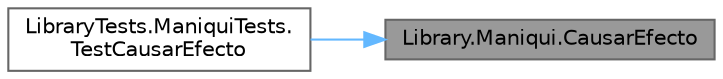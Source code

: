 digraph "Library.Maniqui.CausarEfecto"
{
 // INTERACTIVE_SVG=YES
 // LATEX_PDF_SIZE
  bgcolor="transparent";
  edge [fontname=Helvetica,fontsize=10,labelfontname=Helvetica,labelfontsize=10];
  node [fontname=Helvetica,fontsize=10,shape=box,height=0.2,width=0.4];
  rankdir="RL";
  Node1 [id="Node000001",label="Library.Maniqui.CausarEfecto",height=0.2,width=0.4,color="gray40", fillcolor="grey60", style="filled", fontcolor="black",tooltip="Causa el efecto \"Paralizar\" en el Pokémon ingresado."];
  Node1 -> Node2 [id="edge1_Node000001_Node000002",dir="back",color="steelblue1",style="solid",tooltip=" "];
  Node2 [id="Node000002",label="LibraryTests.ManiquiTests.\lTestCausarEfecto",height=0.2,width=0.4,color="grey40", fillcolor="white", style="filled",URL="$classLibraryTests_1_1ManiquiTests.html#a1e077a82d66fc74eb884f96b23934b3a",tooltip="Este test comprueba que este ataque ocasione el efecto \"Paralizar\" correctamente."];
}
